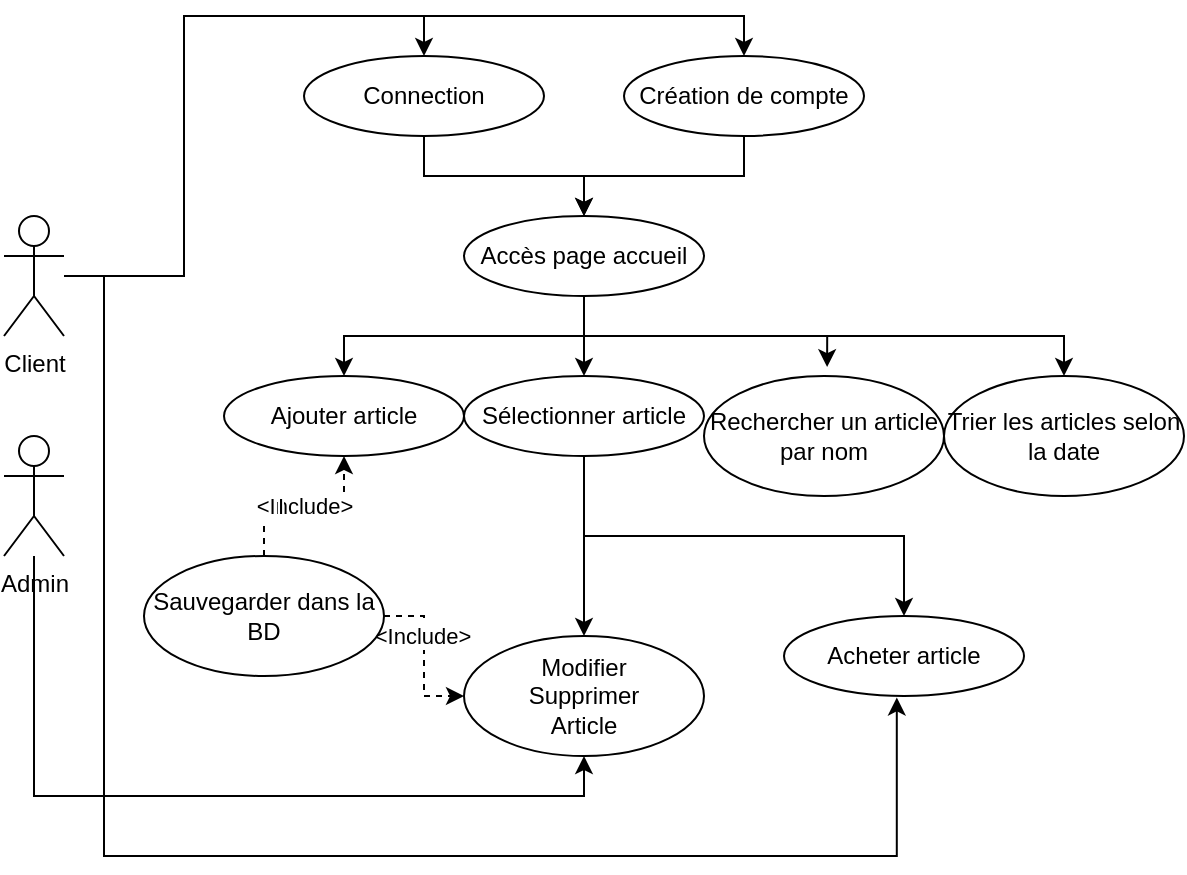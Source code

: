 <mxfile version="21.2.9" type="device">
  <diagram name="Page-1" id="xUJd68hmG6bfXLifv4zs">
    <mxGraphModel dx="1443" dy="693" grid="1" gridSize="10" guides="1" tooltips="1" connect="1" arrows="1" fold="1" page="1" pageScale="1" pageWidth="827" pageHeight="1169" math="0" shadow="0">
      <root>
        <mxCell id="0" />
        <mxCell id="1" parent="0" />
        <mxCell id="PeQWrJ3qWkAcZhjodVb8-31" style="edgeStyle=orthogonalEdgeStyle;rounded=0;orthogonalLoop=1;jettySize=auto;html=1;entryX=0.5;entryY=0;entryDx=0;entryDy=0;" edge="1" parent="1" source="PeQWrJ3qWkAcZhjodVb8-1" target="PeQWrJ3qWkAcZhjodVb8-2">
          <mxGeometry relative="1" as="geometry" />
        </mxCell>
        <mxCell id="PeQWrJ3qWkAcZhjodVb8-32" style="edgeStyle=orthogonalEdgeStyle;rounded=0;orthogonalLoop=1;jettySize=auto;html=1;entryX=0.5;entryY=0;entryDx=0;entryDy=0;" edge="1" parent="1" source="PeQWrJ3qWkAcZhjodVb8-1" target="PeQWrJ3qWkAcZhjodVb8-3">
          <mxGeometry relative="1" as="geometry">
            <Array as="points">
              <mxPoint x="180" y="310" />
              <mxPoint x="180" y="180" />
              <mxPoint x="460" y="180" />
            </Array>
          </mxGeometry>
        </mxCell>
        <mxCell id="PeQWrJ3qWkAcZhjodVb8-34" style="edgeStyle=orthogonalEdgeStyle;rounded=0;orthogonalLoop=1;jettySize=auto;html=1;entryX=0.47;entryY=1.018;entryDx=0;entryDy=0;entryPerimeter=0;" edge="1" parent="1" source="PeQWrJ3qWkAcZhjodVb8-1" target="PeQWrJ3qWkAcZhjodVb8-27">
          <mxGeometry relative="1" as="geometry">
            <Array as="points">
              <mxPoint x="140" y="310" />
              <mxPoint x="140" y="600" />
              <mxPoint x="536" y="600" />
            </Array>
          </mxGeometry>
        </mxCell>
        <mxCell id="PeQWrJ3qWkAcZhjodVb8-1" value="Client" style="shape=umlActor;html=1;verticalLabelPosition=bottom;verticalAlign=top;align=center;" vertex="1" parent="1">
          <mxGeometry x="90" y="280" width="30" height="60" as="geometry" />
        </mxCell>
        <mxCell id="PeQWrJ3qWkAcZhjodVb8-7" style="edgeStyle=orthogonalEdgeStyle;rounded=0;orthogonalLoop=1;jettySize=auto;html=1;entryX=0.5;entryY=0;entryDx=0;entryDy=0;" edge="1" parent="1" source="PeQWrJ3qWkAcZhjodVb8-2" target="PeQWrJ3qWkAcZhjodVb8-6">
          <mxGeometry relative="1" as="geometry" />
        </mxCell>
        <mxCell id="PeQWrJ3qWkAcZhjodVb8-2" value="Connection" style="ellipse;whiteSpace=wrap;html=1;" vertex="1" parent="1">
          <mxGeometry x="240" y="200" width="120" height="40" as="geometry" />
        </mxCell>
        <mxCell id="PeQWrJ3qWkAcZhjodVb8-8" style="edgeStyle=orthogonalEdgeStyle;rounded=0;orthogonalLoop=1;jettySize=auto;html=1;entryX=0.5;entryY=0;entryDx=0;entryDy=0;" edge="1" parent="1" source="PeQWrJ3qWkAcZhjodVb8-3" target="PeQWrJ3qWkAcZhjodVb8-6">
          <mxGeometry relative="1" as="geometry" />
        </mxCell>
        <mxCell id="PeQWrJ3qWkAcZhjodVb8-3" value="Création de compte" style="ellipse;whiteSpace=wrap;html=1;" vertex="1" parent="1">
          <mxGeometry x="400" y="200" width="120" height="40" as="geometry" />
        </mxCell>
        <mxCell id="PeQWrJ3qWkAcZhjodVb8-33" style="edgeStyle=orthogonalEdgeStyle;rounded=0;orthogonalLoop=1;jettySize=auto;html=1;entryX=0.5;entryY=1;entryDx=0;entryDy=0;" edge="1" parent="1" source="PeQWrJ3qWkAcZhjodVb8-5" target="PeQWrJ3qWkAcZhjodVb8-9">
          <mxGeometry relative="1" as="geometry">
            <Array as="points">
              <mxPoint x="105" y="570" />
              <mxPoint x="380" y="570" />
            </Array>
          </mxGeometry>
        </mxCell>
        <mxCell id="PeQWrJ3qWkAcZhjodVb8-5" value="Admin" style="shape=umlActor;verticalLabelPosition=bottom;verticalAlign=top;html=1;outlineConnect=0;" vertex="1" parent="1">
          <mxGeometry x="90" y="390" width="30" height="60" as="geometry" />
        </mxCell>
        <mxCell id="PeQWrJ3qWkAcZhjodVb8-13" style="edgeStyle=orthogonalEdgeStyle;rounded=0;orthogonalLoop=1;jettySize=auto;html=1;entryX=0.5;entryY=0;entryDx=0;entryDy=0;" edge="1" parent="1" source="PeQWrJ3qWkAcZhjodVb8-6" target="PeQWrJ3qWkAcZhjodVb8-12">
          <mxGeometry relative="1" as="geometry" />
        </mxCell>
        <mxCell id="PeQWrJ3qWkAcZhjodVb8-15" style="edgeStyle=orthogonalEdgeStyle;rounded=0;orthogonalLoop=1;jettySize=auto;html=1;entryX=0.5;entryY=0;entryDx=0;entryDy=0;" edge="1" parent="1" source="PeQWrJ3qWkAcZhjodVb8-6" target="PeQWrJ3qWkAcZhjodVb8-11">
          <mxGeometry relative="1" as="geometry" />
        </mxCell>
        <mxCell id="PeQWrJ3qWkAcZhjodVb8-19" style="edgeStyle=orthogonalEdgeStyle;rounded=0;orthogonalLoop=1;jettySize=auto;html=1;entryX=0.513;entryY=-0.074;entryDx=0;entryDy=0;entryPerimeter=0;" edge="1" parent="1" source="PeQWrJ3qWkAcZhjodVb8-6" target="PeQWrJ3qWkAcZhjodVb8-17">
          <mxGeometry relative="1" as="geometry" />
        </mxCell>
        <mxCell id="PeQWrJ3qWkAcZhjodVb8-20" style="edgeStyle=orthogonalEdgeStyle;rounded=0;orthogonalLoop=1;jettySize=auto;html=1;" edge="1" parent="1" source="PeQWrJ3qWkAcZhjodVb8-6" target="PeQWrJ3qWkAcZhjodVb8-18">
          <mxGeometry relative="1" as="geometry">
            <Array as="points">
              <mxPoint x="380" y="340" />
              <mxPoint x="620" y="340" />
            </Array>
          </mxGeometry>
        </mxCell>
        <mxCell id="PeQWrJ3qWkAcZhjodVb8-6" value="Accès page accueil" style="ellipse;whiteSpace=wrap;html=1;" vertex="1" parent="1">
          <mxGeometry x="320" y="280" width="120" height="40" as="geometry" />
        </mxCell>
        <mxCell id="PeQWrJ3qWkAcZhjodVb8-9" value="Modifier&lt;br&gt;Supprimer&lt;br&gt;Article" style="ellipse;whiteSpace=wrap;html=1;" vertex="1" parent="1">
          <mxGeometry x="320" y="490" width="120" height="60" as="geometry" />
        </mxCell>
        <mxCell id="PeQWrJ3qWkAcZhjodVb8-28" style="edgeStyle=orthogonalEdgeStyle;rounded=0;orthogonalLoop=1;jettySize=auto;html=1;entryX=0.5;entryY=0;entryDx=0;entryDy=0;" edge="1" parent="1" source="PeQWrJ3qWkAcZhjodVb8-11" target="PeQWrJ3qWkAcZhjodVb8-9">
          <mxGeometry relative="1" as="geometry" />
        </mxCell>
        <mxCell id="PeQWrJ3qWkAcZhjodVb8-29" style="edgeStyle=orthogonalEdgeStyle;rounded=0;orthogonalLoop=1;jettySize=auto;html=1;" edge="1" parent="1" source="PeQWrJ3qWkAcZhjodVb8-11" target="PeQWrJ3qWkAcZhjodVb8-27">
          <mxGeometry relative="1" as="geometry">
            <Array as="points">
              <mxPoint x="380" y="440" />
              <mxPoint x="540" y="440" />
            </Array>
          </mxGeometry>
        </mxCell>
        <mxCell id="PeQWrJ3qWkAcZhjodVb8-11" value="Sélectionner article" style="ellipse;whiteSpace=wrap;html=1;" vertex="1" parent="1">
          <mxGeometry x="320" y="360" width="120" height="40" as="geometry" />
        </mxCell>
        <mxCell id="PeQWrJ3qWkAcZhjodVb8-12" value="Ajouter article" style="ellipse;whiteSpace=wrap;html=1;" vertex="1" parent="1">
          <mxGeometry x="200" y="360" width="120" height="40" as="geometry" />
        </mxCell>
        <mxCell id="PeQWrJ3qWkAcZhjodVb8-17" value="Rechercher un article par nom" style="ellipse;whiteSpace=wrap;html=1;" vertex="1" parent="1">
          <mxGeometry x="440" y="360" width="120" height="60" as="geometry" />
        </mxCell>
        <mxCell id="PeQWrJ3qWkAcZhjodVb8-18" value="Trier les articles selon la date" style="ellipse;whiteSpace=wrap;html=1;" vertex="1" parent="1">
          <mxGeometry x="560" y="360" width="120" height="60" as="geometry" />
        </mxCell>
        <mxCell id="PeQWrJ3qWkAcZhjodVb8-23" value="&amp;lt;Include&amp;gt;" style="edgeStyle=orthogonalEdgeStyle;rounded=0;orthogonalLoop=1;jettySize=auto;html=1;entryX=0.5;entryY=1;entryDx=0;entryDy=0;dashed=1;" edge="1" parent="1" source="PeQWrJ3qWkAcZhjodVb8-22" target="PeQWrJ3qWkAcZhjodVb8-12">
          <mxGeometry relative="1" as="geometry" />
        </mxCell>
        <mxCell id="PeQWrJ3qWkAcZhjodVb8-25" value="I" style="edgeLabel;html=1;align=center;verticalAlign=middle;resizable=0;points=[];" vertex="1" connectable="0" parent="PeQWrJ3qWkAcZhjodVb8-23">
          <mxGeometry x="-0.283" relative="1" as="geometry">
            <mxPoint as="offset" />
          </mxGeometry>
        </mxCell>
        <mxCell id="PeQWrJ3qWkAcZhjodVb8-24" style="edgeStyle=orthogonalEdgeStyle;rounded=0;orthogonalLoop=1;jettySize=auto;html=1;entryX=0;entryY=0.5;entryDx=0;entryDy=0;dashed=1;" edge="1" parent="1" source="PeQWrJ3qWkAcZhjodVb8-22" target="PeQWrJ3qWkAcZhjodVb8-9">
          <mxGeometry relative="1" as="geometry" />
        </mxCell>
        <mxCell id="PeQWrJ3qWkAcZhjodVb8-26" value="&amp;lt;Include&amp;gt;" style="edgeLabel;html=1;align=center;verticalAlign=middle;resizable=0;points=[];" vertex="1" connectable="0" parent="PeQWrJ3qWkAcZhjodVb8-24">
          <mxGeometry x="-0.268" y="-1" relative="1" as="geometry">
            <mxPoint as="offset" />
          </mxGeometry>
        </mxCell>
        <mxCell id="PeQWrJ3qWkAcZhjodVb8-22" value="Sauvegarder dans la BD" style="ellipse;whiteSpace=wrap;html=1;" vertex="1" parent="1">
          <mxGeometry x="160" y="450" width="120" height="60" as="geometry" />
        </mxCell>
        <mxCell id="PeQWrJ3qWkAcZhjodVb8-27" value="Acheter article" style="ellipse;whiteSpace=wrap;html=1;" vertex="1" parent="1">
          <mxGeometry x="480" y="480" width="120" height="40" as="geometry" />
        </mxCell>
      </root>
    </mxGraphModel>
  </diagram>
</mxfile>
